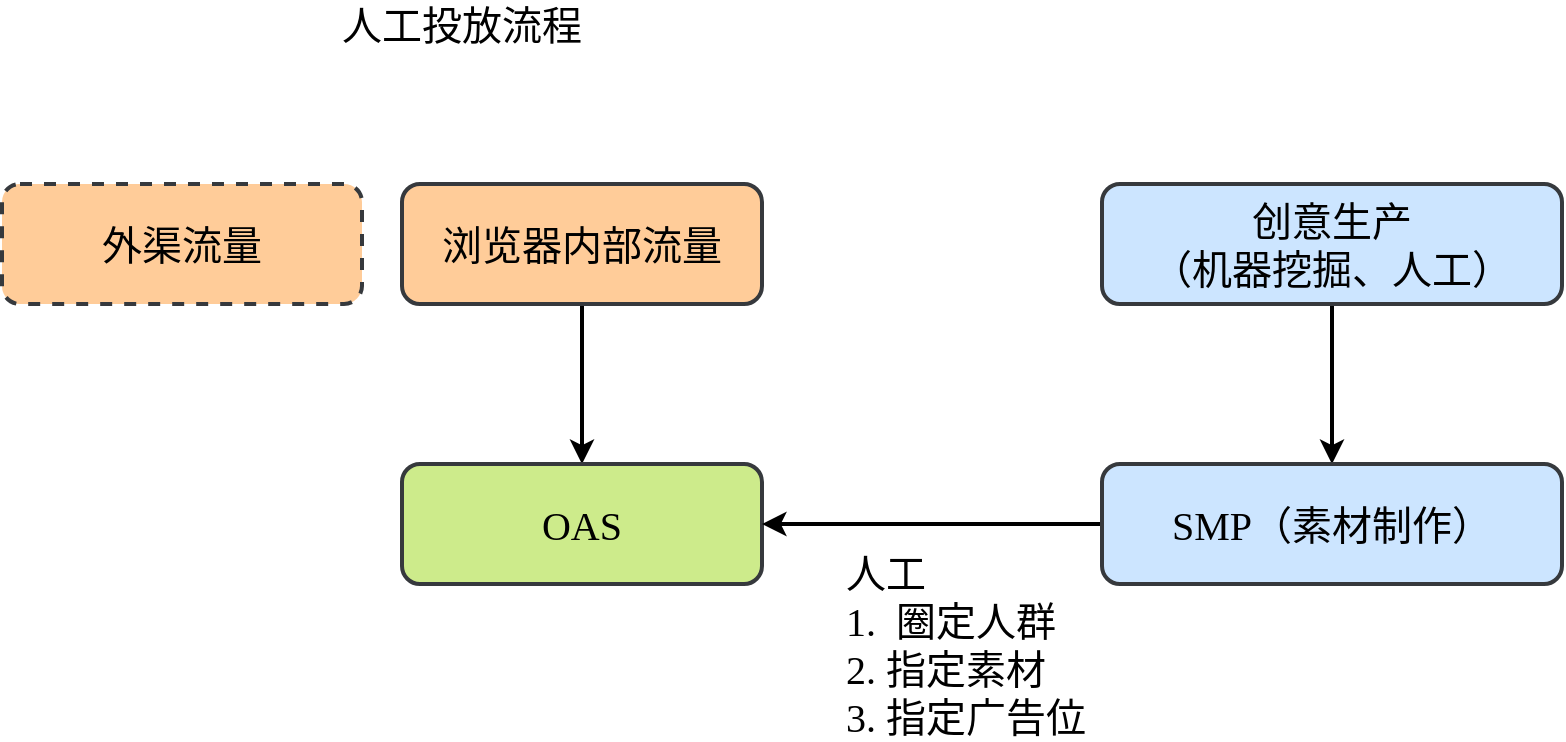 <mxfile version="14.6.1" type="github">
  <diagram id="q6gtLLuuumNyU__RZeLn" name="Page-1">
    <mxGraphModel dx="2062" dy="1132" grid="1" gridSize="10" guides="1" tooltips="1" connect="1" arrows="1" fold="1" page="1" pageScale="1" pageWidth="827" pageHeight="1169" math="0" shadow="0">
      <root>
        <mxCell id="0" />
        <mxCell id="1" parent="0" />
        <mxCell id="4e6u0JH_3afCgV2eePuw-4" value="" style="edgeStyle=orthogonalEdgeStyle;rounded=0;orthogonalLoop=1;jettySize=auto;html=1;fontFamily=Comic Sans MS;fontSize=20;curved=1;strokeWidth=2;" edge="1" parent="1" source="4e6u0JH_3afCgV2eePuw-1" target="4e6u0JH_3afCgV2eePuw-3">
          <mxGeometry relative="1" as="geometry" />
        </mxCell>
        <mxCell id="4e6u0JH_3afCgV2eePuw-1" value="浏览器内部流量" style="rounded=1;whiteSpace=wrap;html=1;fontFamily=Comic Sans MS;fontSize=20;strokeWidth=2;fillColor=#ffcc99;strokeColor=#36393d;" vertex="1" parent="1">
          <mxGeometry x="240" y="240" width="180" height="60" as="geometry" />
        </mxCell>
        <mxCell id="4e6u0JH_3afCgV2eePuw-2" value="外渠流量" style="rounded=1;whiteSpace=wrap;html=1;fontFamily=Comic Sans MS;fontSize=20;strokeWidth=2;fillColor=#ffcc99;strokeColor=#36393d;dashed=1;" vertex="1" parent="1">
          <mxGeometry x="40" y="240" width="180" height="60" as="geometry" />
        </mxCell>
        <mxCell id="4e6u0JH_3afCgV2eePuw-3" value="OAS" style="rounded=1;whiteSpace=wrap;html=1;fontFamily=Comic Sans MS;fontSize=20;strokeWidth=2;fillColor=#cdeb8b;strokeColor=#36393d;" vertex="1" parent="1">
          <mxGeometry x="240" y="380" width="180" height="60" as="geometry" />
        </mxCell>
        <mxCell id="4e6u0JH_3afCgV2eePuw-5" value="人工投放流程" style="text;html=1;strokeColor=none;fillColor=none;align=center;verticalAlign=middle;whiteSpace=wrap;rounded=0;dashed=1;fontFamily=Comic Sans MS;fontSize=20;" vertex="1" parent="1">
          <mxGeometry x="180" y="150" width="180" height="20" as="geometry" />
        </mxCell>
        <mxCell id="4e6u0JH_3afCgV2eePuw-8" value="" style="edgeStyle=orthogonalEdgeStyle;rounded=0;orthogonalLoop=1;jettySize=auto;html=1;fontFamily=Comic Sans MS;fontSize=20;curved=1;strokeWidth=2;" edge="1" parent="1" source="4e6u0JH_3afCgV2eePuw-6" target="4e6u0JH_3afCgV2eePuw-7">
          <mxGeometry relative="1" as="geometry" />
        </mxCell>
        <mxCell id="4e6u0JH_3afCgV2eePuw-6" value="创意生产&lt;br&gt;（机器挖掘、人工）" style="rounded=1;whiteSpace=wrap;html=1;fontFamily=Comic Sans MS;fontSize=20;strokeWidth=2;fillColor=#cce5ff;strokeColor=#36393d;" vertex="1" parent="1">
          <mxGeometry x="590" y="240" width="230" height="60" as="geometry" />
        </mxCell>
        <mxCell id="4e6u0JH_3afCgV2eePuw-9" style="edgeStyle=orthogonalEdgeStyle;rounded=0;orthogonalLoop=1;jettySize=auto;html=1;exitX=0;exitY=0.5;exitDx=0;exitDy=0;entryX=1;entryY=0.5;entryDx=0;entryDy=0;fontFamily=Comic Sans MS;fontSize=20;curved=1;strokeWidth=2;" edge="1" parent="1" source="4e6u0JH_3afCgV2eePuw-7" target="4e6u0JH_3afCgV2eePuw-3">
          <mxGeometry relative="1" as="geometry" />
        </mxCell>
        <mxCell id="4e6u0JH_3afCgV2eePuw-7" value="SMP（素材制作）" style="rounded=1;whiteSpace=wrap;html=1;fontFamily=Comic Sans MS;fontSize=20;strokeWidth=2;fillColor=#cce5ff;strokeColor=#36393d;" vertex="1" parent="1">
          <mxGeometry x="590" y="380" width="230" height="60" as="geometry" />
        </mxCell>
        <mxCell id="4e6u0JH_3afCgV2eePuw-10" value="人工 &lt;br&gt;1.&amp;nbsp; 圈定人群&lt;br&gt;2. 指定素材&lt;br&gt;3. 指定广告位" style="text;html=1;strokeColor=none;fillColor=none;align=left;verticalAlign=middle;whiteSpace=wrap;rounded=0;dashed=1;fontFamily=Comic Sans MS;fontSize=20;" vertex="1" parent="1">
          <mxGeometry x="460" y="460" width="180" height="20" as="geometry" />
        </mxCell>
      </root>
    </mxGraphModel>
  </diagram>
</mxfile>
